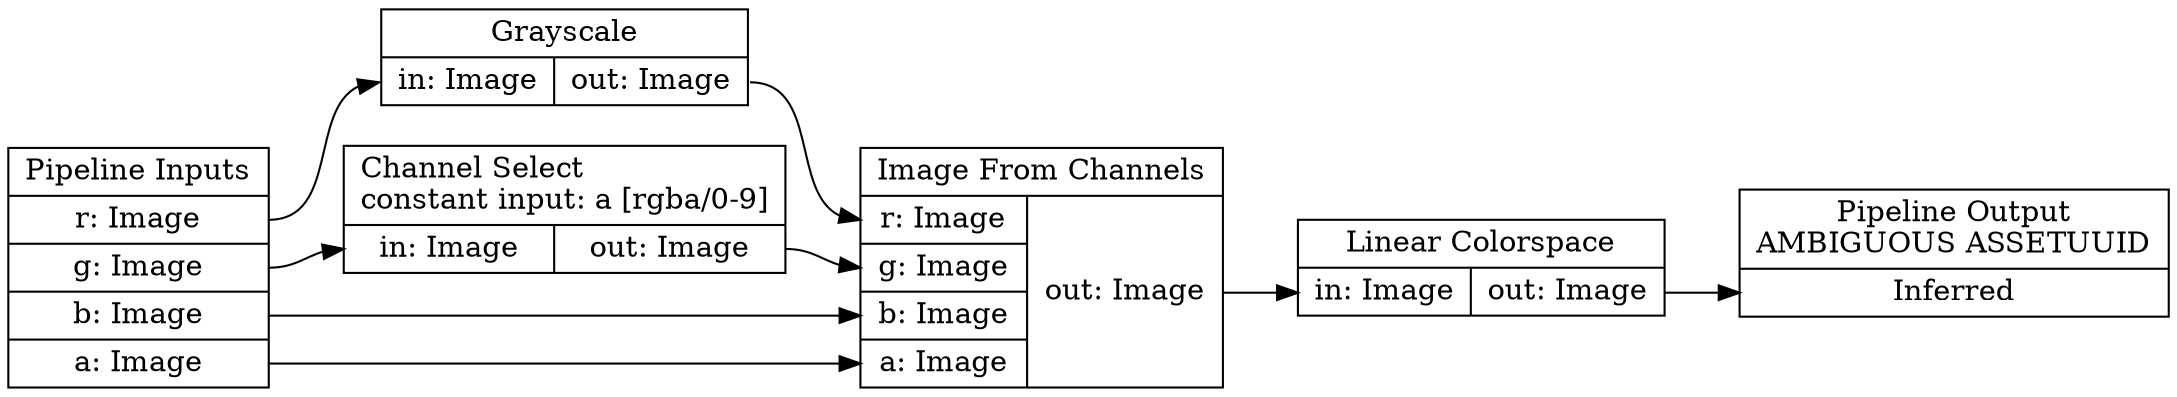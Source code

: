 digraph import {
    rankdir=LR
    pipeline_inputs [shape=record, label="Pipeline Inputs|{{<out_r>r: Image|<out_g>g: Image|<out_b>b: Image|<out_a>a: Image}}"];
    pipeline_output [shape=record, label="Pipeline Output\nAMBIGUOUS ASSETUUID|<in>Inferred"];
    image_combine [shape=record, label="Image From Channels|{{<in_r>r: Image|<in_g>g: Image|<in_b>b: Image|<in_a>a: Image}|<out>out: Image}"];
    channel_select [shape=record, label="Channel Select\lconstant input: a [rgba/0-9]|{<in>in: Image|<out>out: Image}"]
    grayscale [shape=record, label="Grayscale|{<in>in: Image|<out>out: Image}"];
    linear_colorspace [shape=record, label="Linear Colorspace|{<in>in: Image|<out>out: Image}"];
    pipeline_inputs:out_r -> grayscale:in
    grayscale:out -> image_combine:in_r
    pipeline_inputs:out_g -> channel_select:in
    channel_select:out -> image_combine:in_g
    pipeline_inputs:out_b -> image_combine:in_b
    pipeline_inputs:out_a -> image_combine:in_a
    image_combine:out -> linear_colorspace:in
    linear_colorspace:out -> pipeline_output:in
}